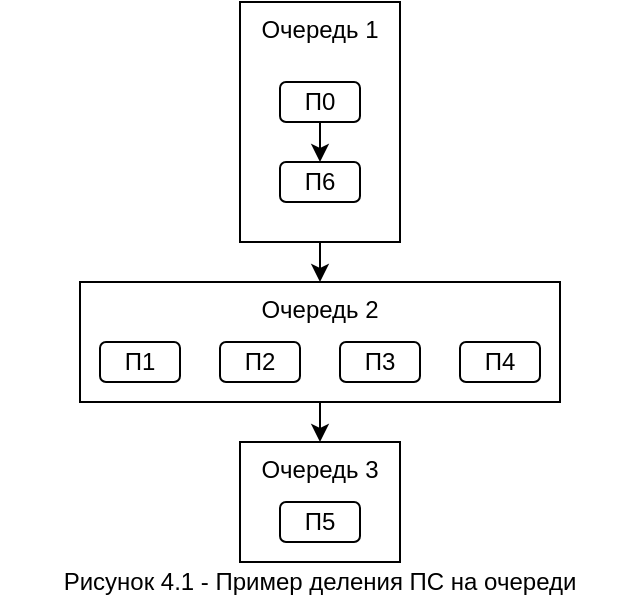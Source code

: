<mxfile version="16.5.1" type="device"><diagram id="3KSKEflpbUBmxbmJ5kZD" name="Page-1"><mxGraphModel dx="1038" dy="660" grid="1" gridSize="10" guides="1" tooltips="1" connect="1" arrows="1" fold="1" page="1" pageScale="1" pageWidth="850" pageHeight="1100" math="0" shadow="0"><root><mxCell id="0"/><mxCell id="1" parent="0"/><mxCell id="vq19okNH0GZRHIGQpSBY-13" value="Очередь 3" style="rounded=0;whiteSpace=wrap;html=1;verticalAlign=top;" vertex="1" parent="1"><mxGeometry x="160" y="260" width="80" height="60" as="geometry"/></mxCell><mxCell id="vq19okNH0GZRHIGQpSBY-16" style="edgeStyle=orthogonalEdgeStyle;rounded=0;orthogonalLoop=1;jettySize=auto;html=1;exitX=0.5;exitY=1;exitDx=0;exitDy=0;entryX=0.5;entryY=0;entryDx=0;entryDy=0;" edge="1" parent="1" source="vq19okNH0GZRHIGQpSBY-12" target="vq19okNH0GZRHIGQpSBY-13"><mxGeometry relative="1" as="geometry"/></mxCell><mxCell id="vq19okNH0GZRHIGQpSBY-12" value="Очередь 2" style="rounded=0;whiteSpace=wrap;html=1;verticalAlign=top;" vertex="1" parent="1"><mxGeometry x="80" y="180" width="240" height="60" as="geometry"/></mxCell><mxCell id="vq19okNH0GZRHIGQpSBY-15" style="edgeStyle=orthogonalEdgeStyle;rounded=0;orthogonalLoop=1;jettySize=auto;html=1;exitX=0.5;exitY=1;exitDx=0;exitDy=0;entryX=0.5;entryY=0;entryDx=0;entryDy=0;" edge="1" parent="1" source="vq19okNH0GZRHIGQpSBY-1" target="vq19okNH0GZRHIGQpSBY-12"><mxGeometry relative="1" as="geometry"/></mxCell><mxCell id="vq19okNH0GZRHIGQpSBY-1" value="Очередь 1" style="rounded=0;whiteSpace=wrap;html=1;verticalAlign=top;" vertex="1" parent="1"><mxGeometry x="160" y="40" width="80" height="120" as="geometry"/></mxCell><mxCell id="vq19okNH0GZRHIGQpSBY-11" style="edgeStyle=orthogonalEdgeStyle;rounded=0;orthogonalLoop=1;jettySize=auto;html=1;exitX=0.5;exitY=1;exitDx=0;exitDy=0;entryX=0.5;entryY=0;entryDx=0;entryDy=0;" edge="1" parent="1" source="vq19okNH0GZRHIGQpSBY-3" target="vq19okNH0GZRHIGQpSBY-4"><mxGeometry relative="1" as="geometry"/></mxCell><mxCell id="vq19okNH0GZRHIGQpSBY-3" value="П0" style="rounded=1;whiteSpace=wrap;html=1;" vertex="1" parent="1"><mxGeometry x="180" y="80" width="40" height="20" as="geometry"/></mxCell><mxCell id="vq19okNH0GZRHIGQpSBY-4" value="П6" style="rounded=1;whiteSpace=wrap;html=1;" vertex="1" parent="1"><mxGeometry x="180" y="120" width="40" height="20" as="geometry"/></mxCell><mxCell id="vq19okNH0GZRHIGQpSBY-5" value="П1" style="rounded=1;whiteSpace=wrap;html=1;" vertex="1" parent="1"><mxGeometry x="90" y="210" width="40" height="20" as="geometry"/></mxCell><mxCell id="vq19okNH0GZRHIGQpSBY-6" value="П2" style="rounded=1;whiteSpace=wrap;html=1;" vertex="1" parent="1"><mxGeometry x="150" y="210" width="40" height="20" as="geometry"/></mxCell><mxCell id="vq19okNH0GZRHIGQpSBY-7" value="П3" style="rounded=1;whiteSpace=wrap;html=1;" vertex="1" parent="1"><mxGeometry x="210" y="210" width="40" height="20" as="geometry"/></mxCell><mxCell id="vq19okNH0GZRHIGQpSBY-8" value="П4" style="rounded=1;whiteSpace=wrap;html=1;" vertex="1" parent="1"><mxGeometry x="270" y="210" width="40" height="20" as="geometry"/></mxCell><mxCell id="vq19okNH0GZRHIGQpSBY-9" value="П5" style="rounded=1;whiteSpace=wrap;html=1;" vertex="1" parent="1"><mxGeometry x="180" y="290" width="40" height="20" as="geometry"/></mxCell><mxCell id="vq19okNH0GZRHIGQpSBY-17" value="Рисунок 4.1 - Пример деления ПС на очереди" style="rounded=0;whiteSpace=wrap;html=1;fillColor=none;strokeColor=none;" vertex="1" parent="1"><mxGeometry x="40" y="320" width="320" height="20" as="geometry"/></mxCell></root></mxGraphModel></diagram></mxfile>